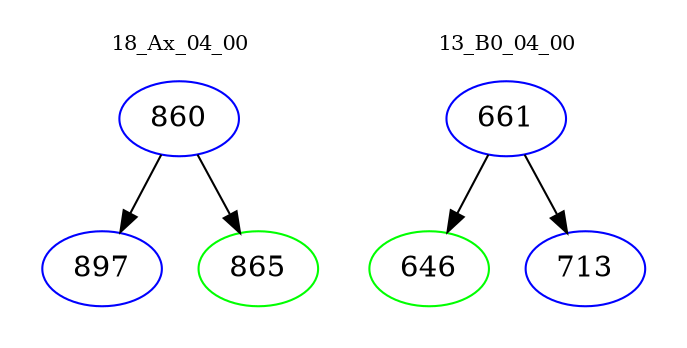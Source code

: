 digraph{
subgraph cluster_0 {
color = white
label = "18_Ax_04_00";
fontsize=10;
T0_860 [label="860", color="blue"]
T0_860 -> T0_897 [color="black"]
T0_897 [label="897", color="blue"]
T0_860 -> T0_865 [color="black"]
T0_865 [label="865", color="green"]
}
subgraph cluster_1 {
color = white
label = "13_B0_04_00";
fontsize=10;
T1_661 [label="661", color="blue"]
T1_661 -> T1_646 [color="black"]
T1_646 [label="646", color="green"]
T1_661 -> T1_713 [color="black"]
T1_713 [label="713", color="blue"]
}
}
